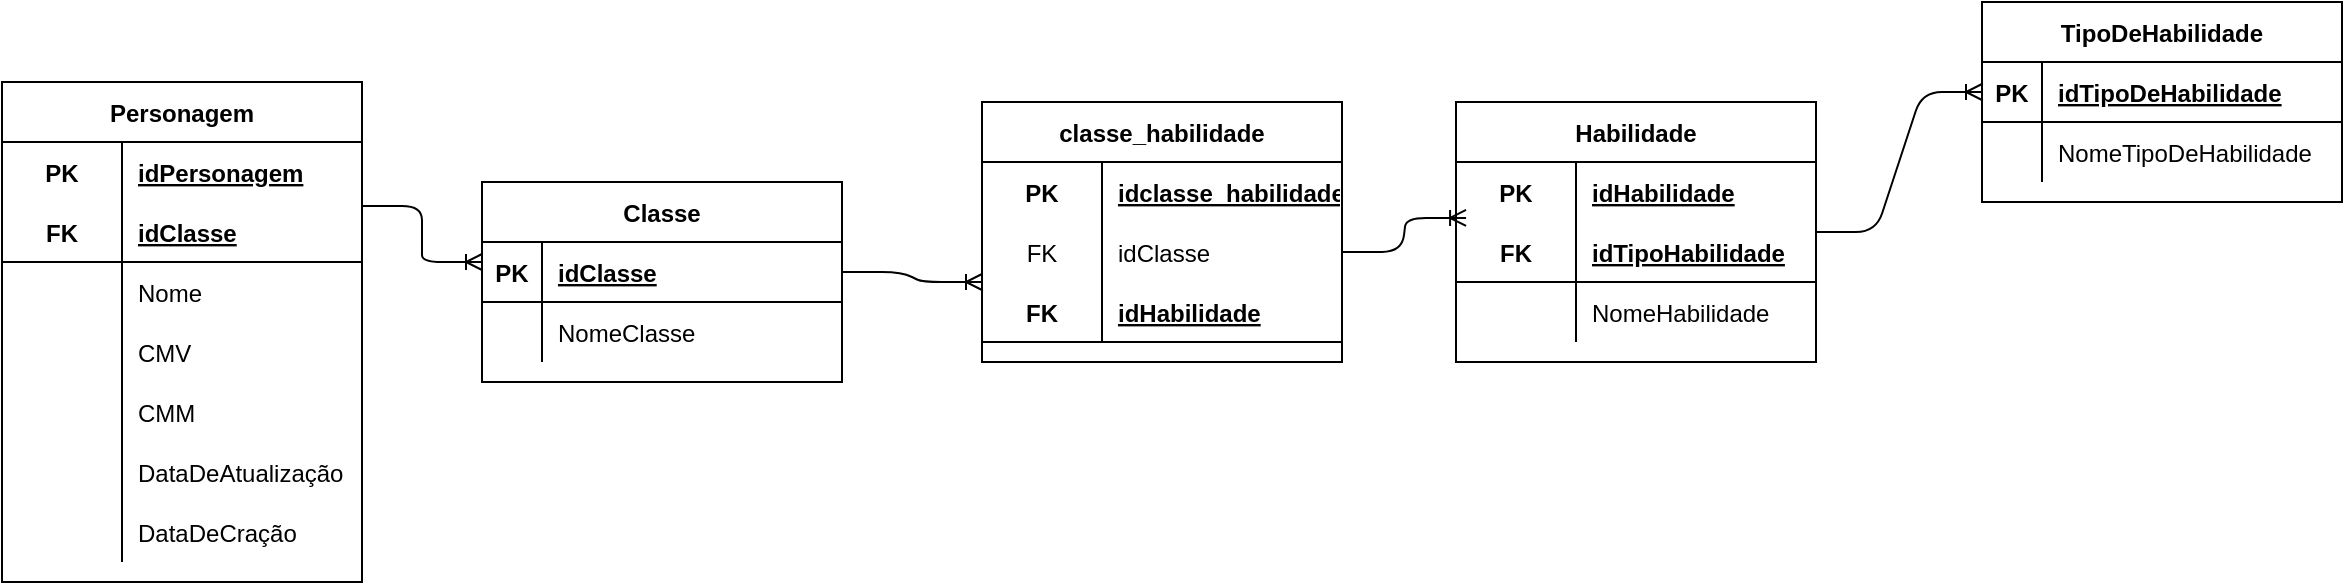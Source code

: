 <mxfile version="14.9.4" type="google"><diagram id="RR9Hejq4hp86nzqOdUgz" name="Page-1"><mxGraphModel dx="868" dy="450" grid="1" gridSize="10" guides="1" tooltips="1" connect="1" arrows="1" fold="1" page="1" pageScale="1" pageWidth="827" pageHeight="1169" math="0" shadow="0"><root><mxCell id="0"/><mxCell id="1" parent="0"/><mxCell id="YKLez2aOB7tCXxywjGzD-14" value="Personagem" style="shape=table;startSize=30;container=1;collapsible=1;childLayout=tableLayout;fixedRows=1;rowLines=0;fontStyle=1;align=center;resizeLast=1;" vertex="1" parent="1"><mxGeometry x="100" y="60" width="180" height="250" as="geometry"/></mxCell><mxCell id="YKLez2aOB7tCXxywjGzD-15" value="" style="shape=partialRectangle;collapsible=0;dropTarget=0;pointerEvents=0;fillColor=none;top=0;left=0;bottom=0;right=0;points=[[0,0.5],[1,0.5]];portConstraint=eastwest;" vertex="1" parent="YKLez2aOB7tCXxywjGzD-14"><mxGeometry y="30" width="180" height="30" as="geometry"/></mxCell><mxCell id="YKLez2aOB7tCXxywjGzD-16" value="PK" style="shape=partialRectangle;connectable=0;fillColor=none;top=0;left=0;bottom=0;right=0;fontStyle=1;overflow=hidden;" vertex="1" parent="YKLez2aOB7tCXxywjGzD-15"><mxGeometry width="60" height="30" as="geometry"/></mxCell><mxCell id="YKLez2aOB7tCXxywjGzD-17" value="idPersonagem" style="shape=partialRectangle;connectable=0;fillColor=none;top=0;left=0;bottom=0;right=0;align=left;spacingLeft=6;fontStyle=5;overflow=hidden;" vertex="1" parent="YKLez2aOB7tCXxywjGzD-15"><mxGeometry x="60" width="120" height="30" as="geometry"/></mxCell><mxCell id="YKLez2aOB7tCXxywjGzD-18" value="" style="shape=partialRectangle;collapsible=0;dropTarget=0;pointerEvents=0;fillColor=none;top=0;left=0;bottom=1;right=0;points=[[0,0.5],[1,0.5]];portConstraint=eastwest;" vertex="1" parent="YKLez2aOB7tCXxywjGzD-14"><mxGeometry y="60" width="180" height="30" as="geometry"/></mxCell><mxCell id="YKLez2aOB7tCXxywjGzD-19" value="FK" style="shape=partialRectangle;connectable=0;fillColor=none;top=0;left=0;bottom=0;right=0;fontStyle=1;overflow=hidden;" vertex="1" parent="YKLez2aOB7tCXxywjGzD-18"><mxGeometry width="60" height="30" as="geometry"/></mxCell><mxCell id="YKLez2aOB7tCXxywjGzD-20" value="idClasse" style="shape=partialRectangle;connectable=0;fillColor=none;top=0;left=0;bottom=0;right=0;align=left;spacingLeft=6;fontStyle=5;overflow=hidden;" vertex="1" parent="YKLez2aOB7tCXxywjGzD-18"><mxGeometry x="60" width="120" height="30" as="geometry"/></mxCell><mxCell id="YKLez2aOB7tCXxywjGzD-21" value="" style="shape=partialRectangle;collapsible=0;dropTarget=0;pointerEvents=0;fillColor=none;top=0;left=0;bottom=0;right=0;points=[[0,0.5],[1,0.5]];portConstraint=eastwest;" vertex="1" parent="YKLez2aOB7tCXxywjGzD-14"><mxGeometry y="90" width="180" height="30" as="geometry"/></mxCell><mxCell id="YKLez2aOB7tCXxywjGzD-22" value="" style="shape=partialRectangle;connectable=0;fillColor=none;top=0;left=0;bottom=0;right=0;editable=1;overflow=hidden;" vertex="1" parent="YKLez2aOB7tCXxywjGzD-21"><mxGeometry width="60" height="30" as="geometry"/></mxCell><mxCell id="YKLez2aOB7tCXxywjGzD-23" value="Nome" style="shape=partialRectangle;connectable=0;fillColor=none;top=0;left=0;bottom=0;right=0;align=left;spacingLeft=6;overflow=hidden;" vertex="1" parent="YKLez2aOB7tCXxywjGzD-21"><mxGeometry x="60" width="120" height="30" as="geometry"/></mxCell><mxCell id="YKLez2aOB7tCXxywjGzD-28" value="" style="shape=partialRectangle;collapsible=0;dropTarget=0;pointerEvents=0;fillColor=none;top=0;left=0;bottom=0;right=0;points=[[0,0.5],[1,0.5]];portConstraint=eastwest;" vertex="1" parent="YKLez2aOB7tCXxywjGzD-14"><mxGeometry y="120" width="180" height="30" as="geometry"/></mxCell><mxCell id="YKLez2aOB7tCXxywjGzD-29" value="" style="shape=partialRectangle;connectable=0;fillColor=none;top=0;left=0;bottom=0;right=0;editable=1;overflow=hidden;" vertex="1" parent="YKLez2aOB7tCXxywjGzD-28"><mxGeometry width="60" height="30" as="geometry"/></mxCell><mxCell id="YKLez2aOB7tCXxywjGzD-30" value="CMV" style="shape=partialRectangle;connectable=0;fillColor=none;top=0;left=0;bottom=0;right=0;align=left;spacingLeft=6;overflow=hidden;" vertex="1" parent="YKLez2aOB7tCXxywjGzD-28"><mxGeometry x="60" width="120" height="30" as="geometry"/></mxCell><mxCell id="YKLez2aOB7tCXxywjGzD-32" value="" style="shape=partialRectangle;collapsible=0;dropTarget=0;pointerEvents=0;fillColor=none;top=0;left=0;bottom=0;right=0;points=[[0,0.5],[1,0.5]];portConstraint=eastwest;" vertex="1" parent="YKLez2aOB7tCXxywjGzD-14"><mxGeometry y="150" width="180" height="30" as="geometry"/></mxCell><mxCell id="YKLez2aOB7tCXxywjGzD-33" value="" style="shape=partialRectangle;connectable=0;fillColor=none;top=0;left=0;bottom=0;right=0;editable=1;overflow=hidden;" vertex="1" parent="YKLez2aOB7tCXxywjGzD-32"><mxGeometry width="60" height="30" as="geometry"/></mxCell><mxCell id="YKLez2aOB7tCXxywjGzD-34" value="CMM" style="shape=partialRectangle;connectable=0;fillColor=none;top=0;left=0;bottom=0;right=0;align=left;spacingLeft=6;overflow=hidden;" vertex="1" parent="YKLez2aOB7tCXxywjGzD-32"><mxGeometry x="60" width="120" height="30" as="geometry"/></mxCell><mxCell id="YKLez2aOB7tCXxywjGzD-36" value="" style="shape=partialRectangle;collapsible=0;dropTarget=0;pointerEvents=0;fillColor=none;top=0;left=0;bottom=0;right=0;points=[[0,0.5],[1,0.5]];portConstraint=eastwest;" vertex="1" parent="YKLez2aOB7tCXxywjGzD-14"><mxGeometry y="180" width="180" height="30" as="geometry"/></mxCell><mxCell id="YKLez2aOB7tCXxywjGzD-37" value="" style="shape=partialRectangle;connectable=0;fillColor=none;top=0;left=0;bottom=0;right=0;editable=1;overflow=hidden;" vertex="1" parent="YKLez2aOB7tCXxywjGzD-36"><mxGeometry width="60" height="30" as="geometry"/></mxCell><mxCell id="YKLez2aOB7tCXxywjGzD-38" value="DataDeAtualização" style="shape=partialRectangle;connectable=0;fillColor=none;top=0;left=0;bottom=0;right=0;align=left;spacingLeft=6;overflow=hidden;" vertex="1" parent="YKLez2aOB7tCXxywjGzD-36"><mxGeometry x="60" width="120" height="30" as="geometry"/></mxCell><mxCell id="YKLez2aOB7tCXxywjGzD-40" value="" style="shape=partialRectangle;collapsible=0;dropTarget=0;pointerEvents=0;fillColor=none;top=0;left=0;bottom=0;right=0;points=[[0,0.5],[1,0.5]];portConstraint=eastwest;" vertex="1" parent="YKLez2aOB7tCXxywjGzD-14"><mxGeometry y="210" width="180" height="30" as="geometry"/></mxCell><mxCell id="YKLez2aOB7tCXxywjGzD-41" value="" style="shape=partialRectangle;connectable=0;fillColor=none;top=0;left=0;bottom=0;right=0;editable=1;overflow=hidden;" vertex="1" parent="YKLez2aOB7tCXxywjGzD-40"><mxGeometry width="60" height="30" as="geometry"/></mxCell><mxCell id="YKLez2aOB7tCXxywjGzD-42" value="DataDeCração" style="shape=partialRectangle;connectable=0;fillColor=none;top=0;left=0;bottom=0;right=0;align=left;spacingLeft=6;overflow=hidden;" vertex="1" parent="YKLez2aOB7tCXxywjGzD-40"><mxGeometry x="60" width="120" height="30" as="geometry"/></mxCell><mxCell id="YKLez2aOB7tCXxywjGzD-43" value="Classe" style="shape=table;startSize=30;container=1;collapsible=1;childLayout=tableLayout;fixedRows=1;rowLines=0;fontStyle=1;align=center;resizeLast=1;" vertex="1" parent="1"><mxGeometry x="340" y="110" width="180" height="100" as="geometry"/></mxCell><mxCell id="YKLez2aOB7tCXxywjGzD-44" value="" style="shape=partialRectangle;collapsible=0;dropTarget=0;pointerEvents=0;fillColor=none;top=0;left=0;bottom=1;right=0;points=[[0,0.5],[1,0.5]];portConstraint=eastwest;" vertex="1" parent="YKLez2aOB7tCXxywjGzD-43"><mxGeometry y="30" width="180" height="30" as="geometry"/></mxCell><mxCell id="YKLez2aOB7tCXxywjGzD-45" value="PK" style="shape=partialRectangle;connectable=0;fillColor=none;top=0;left=0;bottom=0;right=0;fontStyle=1;overflow=hidden;" vertex="1" parent="YKLez2aOB7tCXxywjGzD-44"><mxGeometry width="30" height="30" as="geometry"/></mxCell><mxCell id="YKLez2aOB7tCXxywjGzD-46" value="idClasse" style="shape=partialRectangle;connectable=0;fillColor=none;top=0;left=0;bottom=0;right=0;align=left;spacingLeft=6;fontStyle=5;overflow=hidden;" vertex="1" parent="YKLez2aOB7tCXxywjGzD-44"><mxGeometry x="30" width="150" height="30" as="geometry"/></mxCell><mxCell id="YKLez2aOB7tCXxywjGzD-47" value="" style="shape=partialRectangle;collapsible=0;dropTarget=0;pointerEvents=0;fillColor=none;top=0;left=0;bottom=0;right=0;points=[[0,0.5],[1,0.5]];portConstraint=eastwest;" vertex="1" parent="YKLez2aOB7tCXxywjGzD-43"><mxGeometry y="60" width="180" height="30" as="geometry"/></mxCell><mxCell id="YKLez2aOB7tCXxywjGzD-48" value="" style="shape=partialRectangle;connectable=0;fillColor=none;top=0;left=0;bottom=0;right=0;editable=1;overflow=hidden;" vertex="1" parent="YKLez2aOB7tCXxywjGzD-47"><mxGeometry width="30" height="30" as="geometry"/></mxCell><mxCell id="YKLez2aOB7tCXxywjGzD-49" value="NomeClasse" style="shape=partialRectangle;connectable=0;fillColor=none;top=0;left=0;bottom=0;right=0;align=left;spacingLeft=6;overflow=hidden;" vertex="1" parent="YKLez2aOB7tCXxywjGzD-47"><mxGeometry x="30" width="150" height="30" as="geometry"/></mxCell><mxCell id="YKLez2aOB7tCXxywjGzD-56" value="Habilidade" style="shape=table;startSize=30;container=1;collapsible=1;childLayout=tableLayout;fixedRows=1;rowLines=0;fontStyle=1;align=center;resizeLast=1;" vertex="1" parent="1"><mxGeometry x="827" y="70" width="180" height="130" as="geometry"/></mxCell><mxCell id="YKLez2aOB7tCXxywjGzD-57" value="" style="shape=partialRectangle;collapsible=0;dropTarget=0;pointerEvents=0;fillColor=none;top=0;left=0;bottom=0;right=0;points=[[0,0.5],[1,0.5]];portConstraint=eastwest;" vertex="1" parent="YKLez2aOB7tCXxywjGzD-56"><mxGeometry y="30" width="180" height="30" as="geometry"/></mxCell><mxCell id="YKLez2aOB7tCXxywjGzD-58" value="PK" style="shape=partialRectangle;connectable=0;fillColor=none;top=0;left=0;bottom=0;right=0;fontStyle=1;overflow=hidden;" vertex="1" parent="YKLez2aOB7tCXxywjGzD-57"><mxGeometry width="60" height="30" as="geometry"/></mxCell><mxCell id="YKLez2aOB7tCXxywjGzD-59" value="idHabilidade" style="shape=partialRectangle;connectable=0;fillColor=none;top=0;left=0;bottom=0;right=0;align=left;spacingLeft=6;fontStyle=5;overflow=hidden;" vertex="1" parent="YKLez2aOB7tCXxywjGzD-57"><mxGeometry x="60" width="120" height="30" as="geometry"/></mxCell><mxCell id="YKLez2aOB7tCXxywjGzD-60" value="" style="shape=partialRectangle;collapsible=0;dropTarget=0;pointerEvents=0;fillColor=none;top=0;left=0;bottom=1;right=0;points=[[0,0.5],[1,0.5]];portConstraint=eastwest;" vertex="1" parent="YKLez2aOB7tCXxywjGzD-56"><mxGeometry y="60" width="180" height="30" as="geometry"/></mxCell><mxCell id="YKLez2aOB7tCXxywjGzD-61" value="FK" style="shape=partialRectangle;connectable=0;fillColor=none;top=0;left=0;bottom=0;right=0;fontStyle=1;overflow=hidden;" vertex="1" parent="YKLez2aOB7tCXxywjGzD-60"><mxGeometry width="60" height="30" as="geometry"/></mxCell><mxCell id="YKLez2aOB7tCXxywjGzD-62" value="idTipoHabilidade" style="shape=partialRectangle;connectable=0;fillColor=none;top=0;left=0;bottom=0;right=0;align=left;spacingLeft=6;fontStyle=5;overflow=hidden;" vertex="1" parent="YKLez2aOB7tCXxywjGzD-60"><mxGeometry x="60" width="120" height="30" as="geometry"/></mxCell><mxCell id="YKLez2aOB7tCXxywjGzD-63" value="" style="shape=partialRectangle;collapsible=0;dropTarget=0;pointerEvents=0;fillColor=none;top=0;left=0;bottom=0;right=0;points=[[0,0.5],[1,0.5]];portConstraint=eastwest;" vertex="1" parent="YKLez2aOB7tCXxywjGzD-56"><mxGeometry y="90" width="180" height="30" as="geometry"/></mxCell><mxCell id="YKLez2aOB7tCXxywjGzD-64" value="" style="shape=partialRectangle;connectable=0;fillColor=none;top=0;left=0;bottom=0;right=0;editable=1;overflow=hidden;" vertex="1" parent="YKLez2aOB7tCXxywjGzD-63"><mxGeometry width="60" height="30" as="geometry"/></mxCell><mxCell id="YKLez2aOB7tCXxywjGzD-65" value="NomeHabilidade" style="shape=partialRectangle;connectable=0;fillColor=none;top=0;left=0;bottom=0;right=0;align=left;spacingLeft=6;overflow=hidden;" vertex="1" parent="YKLez2aOB7tCXxywjGzD-63"><mxGeometry x="60" width="120" height="30" as="geometry"/></mxCell><mxCell id="YKLez2aOB7tCXxywjGzD-69" value="TipoDeHabilidade" style="shape=table;startSize=30;container=1;collapsible=1;childLayout=tableLayout;fixedRows=1;rowLines=0;fontStyle=1;align=center;resizeLast=1;" vertex="1" parent="1"><mxGeometry x="1090" y="20" width="180" height="100" as="geometry"/></mxCell><mxCell id="YKLez2aOB7tCXxywjGzD-70" value="" style="shape=partialRectangle;collapsible=0;dropTarget=0;pointerEvents=0;fillColor=none;top=0;left=0;bottom=1;right=0;points=[[0,0.5],[1,0.5]];portConstraint=eastwest;" vertex="1" parent="YKLez2aOB7tCXxywjGzD-69"><mxGeometry y="30" width="180" height="30" as="geometry"/></mxCell><mxCell id="YKLez2aOB7tCXxywjGzD-71" value="PK" style="shape=partialRectangle;connectable=0;fillColor=none;top=0;left=0;bottom=0;right=0;fontStyle=1;overflow=hidden;" vertex="1" parent="YKLez2aOB7tCXxywjGzD-70"><mxGeometry width="30" height="30" as="geometry"/></mxCell><mxCell id="YKLez2aOB7tCXxywjGzD-72" value="idTipoDeHabilidade" style="shape=partialRectangle;connectable=0;fillColor=none;top=0;left=0;bottom=0;right=0;align=left;spacingLeft=6;fontStyle=5;overflow=hidden;" vertex="1" parent="YKLez2aOB7tCXxywjGzD-70"><mxGeometry x="30" width="150" height="30" as="geometry"/></mxCell><mxCell id="YKLez2aOB7tCXxywjGzD-73" value="" style="shape=partialRectangle;collapsible=0;dropTarget=0;pointerEvents=0;fillColor=none;top=0;left=0;bottom=0;right=0;points=[[0,0.5],[1,0.5]];portConstraint=eastwest;" vertex="1" parent="YKLez2aOB7tCXxywjGzD-69"><mxGeometry y="60" width="180" height="30" as="geometry"/></mxCell><mxCell id="YKLez2aOB7tCXxywjGzD-74" value="" style="shape=partialRectangle;connectable=0;fillColor=none;top=0;left=0;bottom=0;right=0;editable=1;overflow=hidden;" vertex="1" parent="YKLez2aOB7tCXxywjGzD-73"><mxGeometry width="30" height="30" as="geometry"/></mxCell><mxCell id="YKLez2aOB7tCXxywjGzD-75" value="NomeTipoDeHabilidade" style="shape=partialRectangle;connectable=0;fillColor=none;top=0;left=0;bottom=0;right=0;align=left;spacingLeft=6;overflow=hidden;" vertex="1" parent="YKLez2aOB7tCXxywjGzD-73"><mxGeometry x="30" width="150" height="30" as="geometry"/></mxCell><mxCell id="YKLez2aOB7tCXxywjGzD-82" value="" style="edgeStyle=entityRelationEdgeStyle;fontSize=12;html=1;endArrow=ERoneToMany;" edge="1" parent="1"><mxGeometry width="100" height="100" relative="1" as="geometry"><mxPoint x="280" y="122" as="sourcePoint"/><mxPoint x="340" y="150" as="targetPoint"/></mxGeometry></mxCell><mxCell id="YKLez2aOB7tCXxywjGzD-87" value="" style="edgeStyle=entityRelationEdgeStyle;fontSize=12;html=1;endArrow=ERoneToMany;exitX=1;exitY=0.167;exitDx=0;exitDy=0;exitPerimeter=0;entryX=0;entryY=0.5;entryDx=0;entryDy=0;" edge="1" parent="1" source="YKLez2aOB7tCXxywjGzD-60" target="YKLez2aOB7tCXxywjGzD-70"><mxGeometry width="100" height="100" relative="1" as="geometry"><mxPoint x="760" y="195" as="sourcePoint"/><mxPoint x="800" y="95" as="targetPoint"/></mxGeometry></mxCell><mxCell id="YKLez2aOB7tCXxywjGzD-103" value="" style="edgeStyle=entityRelationEdgeStyle;fontSize=12;html=1;endArrow=ERoneToMany;exitX=1;exitY=0.5;exitDx=0;exitDy=0;entryX=0.028;entryY=-0.067;entryDx=0;entryDy=0;entryPerimeter=0;" edge="1" parent="1" source="YKLez2aOB7tCXxywjGzD-138" target="YKLez2aOB7tCXxywjGzD-60"><mxGeometry width="100" height="100" relative="1" as="geometry"><mxPoint x="760" y="155" as="sourcePoint"/><mxPoint x="820" y="110" as="targetPoint"/></mxGeometry></mxCell><mxCell id="YKLez2aOB7tCXxywjGzD-104" value="classe_habilidade" style="shape=table;startSize=30;container=1;collapsible=1;childLayout=tableLayout;fixedRows=1;rowLines=0;fontStyle=1;align=center;resizeLast=1;" vertex="1" parent="1"><mxGeometry x="590" y="70" width="180" height="130" as="geometry"/></mxCell><mxCell id="YKLez2aOB7tCXxywjGzD-105" value="" style="shape=partialRectangle;collapsible=0;dropTarget=0;pointerEvents=0;fillColor=none;top=0;left=0;bottom=0;right=0;points=[[0,0.5],[1,0.5]];portConstraint=eastwest;" vertex="1" parent="YKLez2aOB7tCXxywjGzD-104"><mxGeometry y="30" width="180" height="30" as="geometry"/></mxCell><mxCell id="YKLez2aOB7tCXxywjGzD-106" value="PK" style="shape=partialRectangle;connectable=0;fillColor=none;top=0;left=0;bottom=0;right=0;fontStyle=1;overflow=hidden;" vertex="1" parent="YKLez2aOB7tCXxywjGzD-105"><mxGeometry width="60" height="30" as="geometry"/></mxCell><mxCell id="YKLez2aOB7tCXxywjGzD-107" value="idclasse_habilidade" style="shape=partialRectangle;connectable=0;fillColor=none;top=0;left=0;bottom=0;right=0;align=left;spacingLeft=6;fontStyle=5;overflow=hidden;" vertex="1" parent="YKLez2aOB7tCXxywjGzD-105"><mxGeometry x="60" width="120" height="30" as="geometry"/></mxCell><mxCell id="YKLez2aOB7tCXxywjGzD-138" value="" style="shape=partialRectangle;collapsible=0;dropTarget=0;pointerEvents=0;fillColor=none;top=0;left=0;bottom=0;right=0;points=[[0,0.5],[1,0.5]];portConstraint=eastwest;" vertex="1" parent="YKLez2aOB7tCXxywjGzD-104"><mxGeometry y="60" width="180" height="30" as="geometry"/></mxCell><mxCell id="YKLez2aOB7tCXxywjGzD-139" value="FK" style="shape=partialRectangle;connectable=0;fillColor=none;top=0;left=0;bottom=0;right=0;fontStyle=0;overflow=hidden;" vertex="1" parent="YKLez2aOB7tCXxywjGzD-138"><mxGeometry width="60" height="30" as="geometry"/></mxCell><mxCell id="YKLez2aOB7tCXxywjGzD-140" value="idClasse" style="shape=partialRectangle;connectable=0;fillColor=none;top=0;left=0;bottom=0;right=0;align=left;spacingLeft=6;fontStyle=0;overflow=hidden;" vertex="1" parent="YKLez2aOB7tCXxywjGzD-138"><mxGeometry x="60" width="120" height="30" as="geometry"/></mxCell><mxCell id="YKLez2aOB7tCXxywjGzD-108" value="" style="shape=partialRectangle;collapsible=0;dropTarget=0;pointerEvents=0;fillColor=none;top=0;left=0;bottom=1;right=0;points=[[0,0.5],[1,0.5]];portConstraint=eastwest;" vertex="1" parent="YKLez2aOB7tCXxywjGzD-104"><mxGeometry y="90" width="180" height="30" as="geometry"/></mxCell><mxCell id="YKLez2aOB7tCXxywjGzD-109" value="FK" style="shape=partialRectangle;connectable=0;fillColor=none;top=0;left=0;bottom=0;right=0;fontStyle=1;overflow=hidden;" vertex="1" parent="YKLez2aOB7tCXxywjGzD-108"><mxGeometry width="60" height="30" as="geometry"/></mxCell><mxCell id="YKLez2aOB7tCXxywjGzD-110" value="idHabilidade" style="shape=partialRectangle;connectable=0;fillColor=none;top=0;left=0;bottom=0;right=0;align=left;spacingLeft=6;fontStyle=5;overflow=hidden;" vertex="1" parent="YKLez2aOB7tCXxywjGzD-108"><mxGeometry x="60" width="120" height="30" as="geometry"/></mxCell><mxCell id="YKLez2aOB7tCXxywjGzD-141" value="" style="edgeStyle=entityRelationEdgeStyle;fontSize=12;html=1;endArrow=ERoneToMany;exitX=1;exitY=0.5;exitDx=0;exitDy=0;" edge="1" parent="1" source="YKLez2aOB7tCXxywjGzD-44"><mxGeometry width="100" height="100" relative="1" as="geometry"><mxPoint x="490" y="260" as="sourcePoint"/><mxPoint x="590" y="160" as="targetPoint"/></mxGeometry></mxCell></root></mxGraphModel></diagram></mxfile>